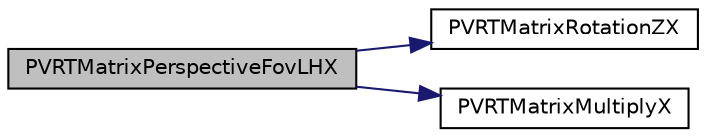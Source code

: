 digraph "PVRTMatrixPerspectiveFovLHX"
{
  edge [fontname="Helvetica",fontsize="10",labelfontname="Helvetica",labelfontsize="10"];
  node [fontname="Helvetica",fontsize="10",shape=record];
  rankdir="LR";
  Node1 [label="PVRTMatrixPerspectiveFovLHX",height=0.2,width=0.4,color="black", fillcolor="grey75", style="filled", fontcolor="black"];
  Node1 -> Node2 [color="midnightblue",fontsize="10",style="solid",fontname="Helvetica"];
  Node2 [label="PVRTMatrixRotationZX",height=0.2,width=0.4,color="black", fillcolor="white", style="filled",URL="$_p_v_r_t_matrix_8h.html#af8dd4fb55692a605bb7d3197c8d8f66b"];
  Node1 -> Node3 [color="midnightblue",fontsize="10",style="solid",fontname="Helvetica"];
  Node3 [label="PVRTMatrixMultiplyX",height=0.2,width=0.4,color="black", fillcolor="white", style="filled",URL="$_p_v_r_t_matrix_8h.html#a30b7d712629ad8f52063773d99efbb55"];
}

